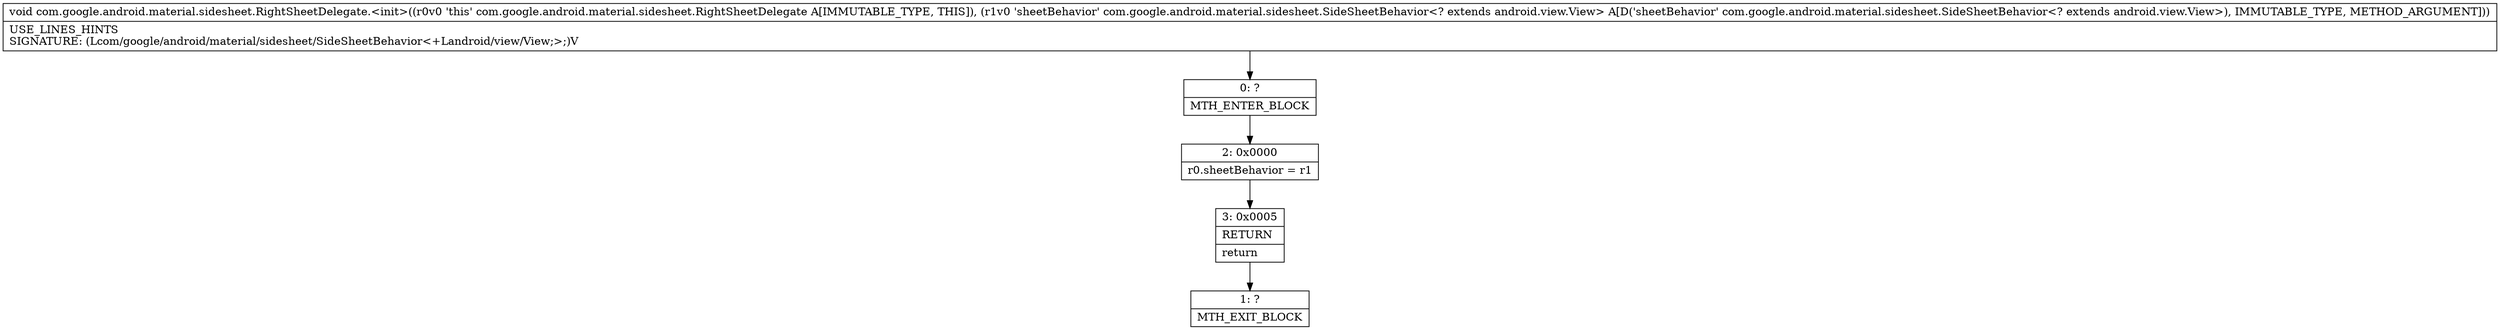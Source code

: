 digraph "CFG forcom.google.android.material.sidesheet.RightSheetDelegate.\<init\>(Lcom\/google\/android\/material\/sidesheet\/SideSheetBehavior;)V" {
Node_0 [shape=record,label="{0\:\ ?|MTH_ENTER_BLOCK\l}"];
Node_2 [shape=record,label="{2\:\ 0x0000|r0.sheetBehavior = r1\l}"];
Node_3 [shape=record,label="{3\:\ 0x0005|RETURN\l|return\l}"];
Node_1 [shape=record,label="{1\:\ ?|MTH_EXIT_BLOCK\l}"];
MethodNode[shape=record,label="{void com.google.android.material.sidesheet.RightSheetDelegate.\<init\>((r0v0 'this' com.google.android.material.sidesheet.RightSheetDelegate A[IMMUTABLE_TYPE, THIS]), (r1v0 'sheetBehavior' com.google.android.material.sidesheet.SideSheetBehavior\<? extends android.view.View\> A[D('sheetBehavior' com.google.android.material.sidesheet.SideSheetBehavior\<? extends android.view.View\>), IMMUTABLE_TYPE, METHOD_ARGUMENT]))  | USE_LINES_HINTS\lSIGNATURE: (Lcom\/google\/android\/material\/sidesheet\/SideSheetBehavior\<+Landroid\/view\/View;\>;)V\l}"];
MethodNode -> Node_0;Node_0 -> Node_2;
Node_2 -> Node_3;
Node_3 -> Node_1;
}

